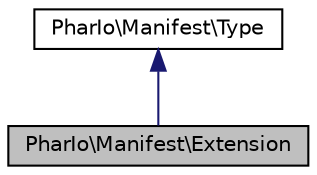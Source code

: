 digraph "PharIo\Manifest\Extension"
{
  edge [fontname="Helvetica",fontsize="10",labelfontname="Helvetica",labelfontsize="10"];
  node [fontname="Helvetica",fontsize="10",shape=record];
  Node2 [label="PharIo\\Manifest\\Extension",height=0.2,width=0.4,color="black", fillcolor="grey75", style="filled", fontcolor="black"];
  Node3 -> Node2 [dir="back",color="midnightblue",fontsize="10",style="solid",fontname="Helvetica"];
  Node3 [label="PharIo\\Manifest\\Type",height=0.2,width=0.4,color="black", fillcolor="white", style="filled",URL="$classPharIo_1_1Manifest_1_1Type.html"];
}
